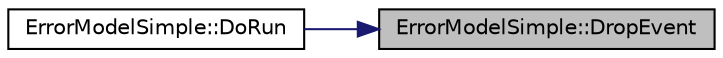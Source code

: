 digraph "ErrorModelSimple::DropEvent"
{
 // LATEX_PDF_SIZE
  edge [fontname="Helvetica",fontsize="10",labelfontname="Helvetica",labelfontsize="10"];
  node [fontname="Helvetica",fontsize="10",shape=record];
  rankdir="RL";
  Node1 [label="ErrorModelSimple::DropEvent",height=0.2,width=0.4,color="black", fillcolor="grey75", style="filled", fontcolor="black",tooltip="Register a Drop."];
  Node1 -> Node2 [dir="back",color="midnightblue",fontsize="10",style="solid",fontname="Helvetica"];
  Node2 [label="ErrorModelSimple::DoRun",height=0.2,width=0.4,color="black", fillcolor="white", style="filled",URL="$class_error_model_simple.html#a84102bc3eba0940652e50e78771e1852",tooltip="Implementation to actually run this TestCase."];
}
